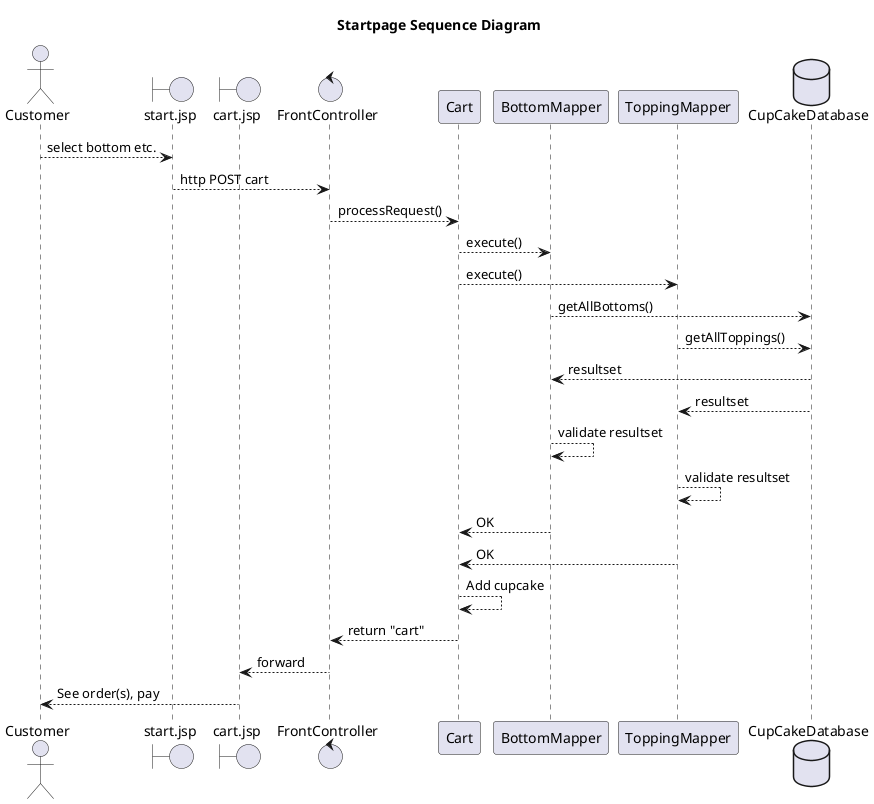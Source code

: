 @startuml
title Startpage Sequence Diagram
actor Customer
boundary start.jsp
boundary cart.jsp
control FrontController
participant Cart
participant BottomMapper
Participant ToppingMapper
Database CupCakeDatabase

Customer --> start.jsp : select bottom etc.
start.jsp --> FrontController : http POST cart
FrontController --> Cart : processRequest()
Cart --> BottomMapper : execute()
Cart --> ToppingMapper : execute()
BottomMapper --> CupCakeDatabase : getAllBottoms()
ToppingMapper --> CupCakeDatabase : getAllToppings()
CupCakeDatabase --> BottomMapper : resultset
CupCakeDatabase --> ToppingMapper : resultset
BottomMapper --> BottomMapper : validate resultset
ToppingMapper --> ToppingMapper : validate resultset
BottomMapper --> Cart : OK
ToppingMapper --> Cart : OK
Cart --> Cart : Add cupcake
Cart --> FrontController : return "cart"
FrontController --> cart.jsp : forward
cart.jsp --> Customer : See order(s), pay

@enduml